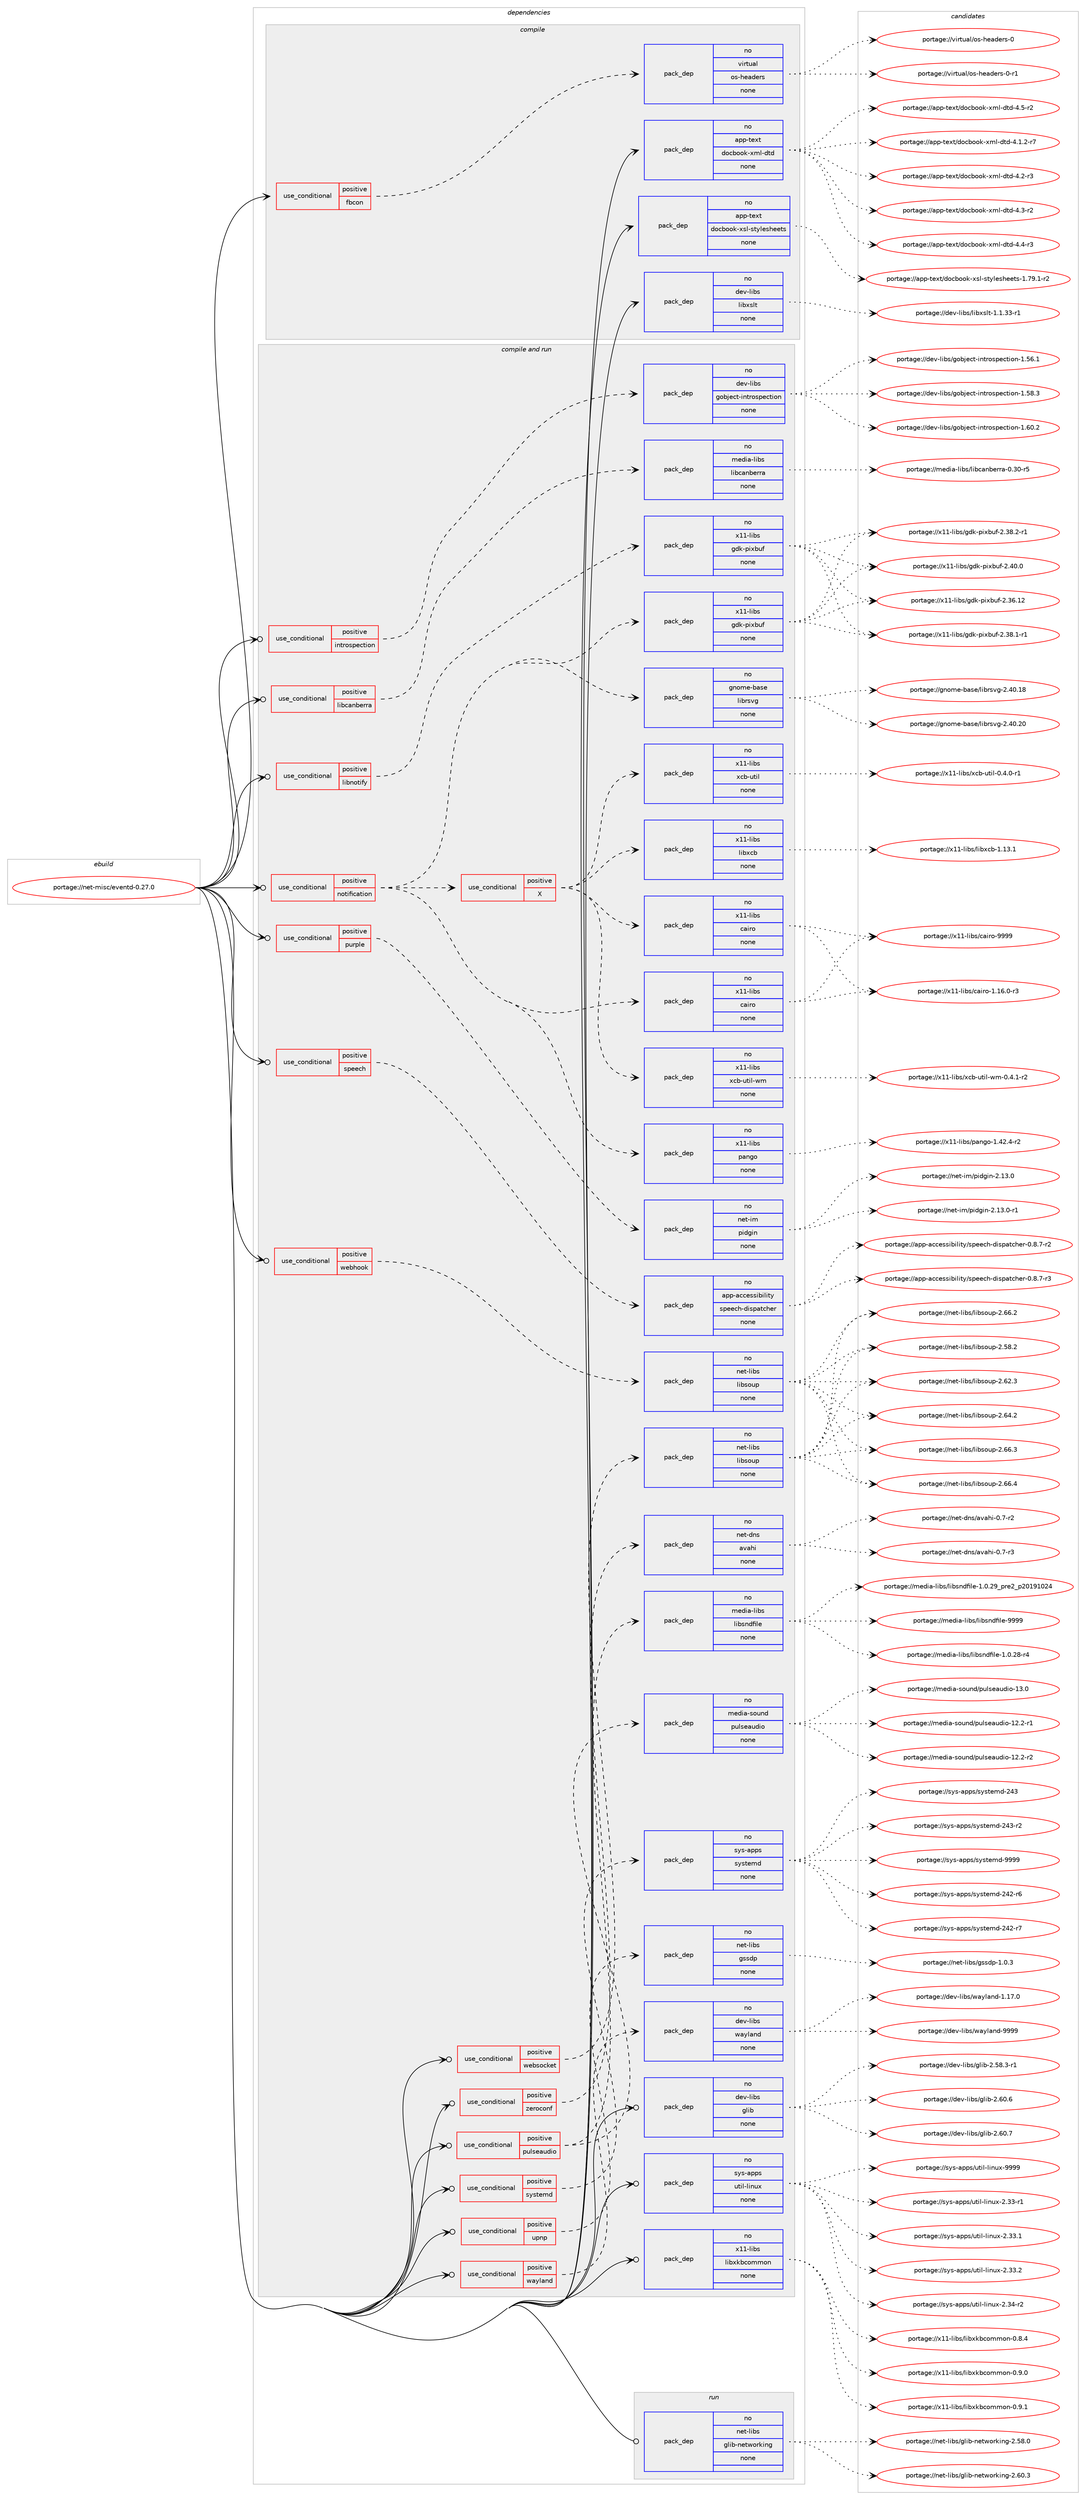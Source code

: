 digraph prolog {

# *************
# Graph options
# *************

newrank=true;
concentrate=true;
compound=true;
graph [rankdir=LR,fontname=Helvetica,fontsize=10,ranksep=1.5];#, ranksep=2.5, nodesep=0.2];
edge  [arrowhead=vee];
node  [fontname=Helvetica,fontsize=10];

# **********
# The ebuild
# **********

subgraph cluster_leftcol {
color=gray;
rank=same;
label=<<i>ebuild</i>>;
id [label="portage://net-misc/eventd-0.27.0", color=red, width=4, href="../net-misc/eventd-0.27.0.svg"];
}

# ****************
# The dependencies
# ****************

subgraph cluster_midcol {
color=gray;
label=<<i>dependencies</i>>;
subgraph cluster_compile {
fillcolor="#eeeeee";
style=filled;
label=<<i>compile</i>>;
subgraph cond91547 {
dependency365786 [label=<<TABLE BORDER="0" CELLBORDER="1" CELLSPACING="0" CELLPADDING="4"><TR><TD ROWSPAN="3" CELLPADDING="10">use_conditional</TD></TR><TR><TD>positive</TD></TR><TR><TD>fbcon</TD></TR></TABLE>>, shape=none, color=red];
subgraph pack268148 {
dependency365787 [label=<<TABLE BORDER="0" CELLBORDER="1" CELLSPACING="0" CELLPADDING="4" WIDTH="220"><TR><TD ROWSPAN="6" CELLPADDING="30">pack_dep</TD></TR><TR><TD WIDTH="110">no</TD></TR><TR><TD>virtual</TD></TR><TR><TD>os-headers</TD></TR><TR><TD>none</TD></TR><TR><TD></TD></TR></TABLE>>, shape=none, color=blue];
}
dependency365786:e -> dependency365787:w [weight=20,style="dashed",arrowhead="vee"];
}
id:e -> dependency365786:w [weight=20,style="solid",arrowhead="vee"];
subgraph pack268149 {
dependency365788 [label=<<TABLE BORDER="0" CELLBORDER="1" CELLSPACING="0" CELLPADDING="4" WIDTH="220"><TR><TD ROWSPAN="6" CELLPADDING="30">pack_dep</TD></TR><TR><TD WIDTH="110">no</TD></TR><TR><TD>app-text</TD></TR><TR><TD>docbook-xml-dtd</TD></TR><TR><TD>none</TD></TR><TR><TD></TD></TR></TABLE>>, shape=none, color=blue];
}
id:e -> dependency365788:w [weight=20,style="solid",arrowhead="vee"];
subgraph pack268150 {
dependency365789 [label=<<TABLE BORDER="0" CELLBORDER="1" CELLSPACING="0" CELLPADDING="4" WIDTH="220"><TR><TD ROWSPAN="6" CELLPADDING="30">pack_dep</TD></TR><TR><TD WIDTH="110">no</TD></TR><TR><TD>app-text</TD></TR><TR><TD>docbook-xsl-stylesheets</TD></TR><TR><TD>none</TD></TR><TR><TD></TD></TR></TABLE>>, shape=none, color=blue];
}
id:e -> dependency365789:w [weight=20,style="solid",arrowhead="vee"];
subgraph pack268151 {
dependency365790 [label=<<TABLE BORDER="0" CELLBORDER="1" CELLSPACING="0" CELLPADDING="4" WIDTH="220"><TR><TD ROWSPAN="6" CELLPADDING="30">pack_dep</TD></TR><TR><TD WIDTH="110">no</TD></TR><TR><TD>dev-libs</TD></TR><TR><TD>libxslt</TD></TR><TR><TD>none</TD></TR><TR><TD></TD></TR></TABLE>>, shape=none, color=blue];
}
id:e -> dependency365790:w [weight=20,style="solid",arrowhead="vee"];
}
subgraph cluster_compileandrun {
fillcolor="#eeeeee";
style=filled;
label=<<i>compile and run</i>>;
subgraph cond91548 {
dependency365791 [label=<<TABLE BORDER="0" CELLBORDER="1" CELLSPACING="0" CELLPADDING="4"><TR><TD ROWSPAN="3" CELLPADDING="10">use_conditional</TD></TR><TR><TD>positive</TD></TR><TR><TD>introspection</TD></TR></TABLE>>, shape=none, color=red];
subgraph pack268152 {
dependency365792 [label=<<TABLE BORDER="0" CELLBORDER="1" CELLSPACING="0" CELLPADDING="4" WIDTH="220"><TR><TD ROWSPAN="6" CELLPADDING="30">pack_dep</TD></TR><TR><TD WIDTH="110">no</TD></TR><TR><TD>dev-libs</TD></TR><TR><TD>gobject-introspection</TD></TR><TR><TD>none</TD></TR><TR><TD></TD></TR></TABLE>>, shape=none, color=blue];
}
dependency365791:e -> dependency365792:w [weight=20,style="dashed",arrowhead="vee"];
}
id:e -> dependency365791:w [weight=20,style="solid",arrowhead="odotvee"];
subgraph cond91549 {
dependency365793 [label=<<TABLE BORDER="0" CELLBORDER="1" CELLSPACING="0" CELLPADDING="4"><TR><TD ROWSPAN="3" CELLPADDING="10">use_conditional</TD></TR><TR><TD>positive</TD></TR><TR><TD>libcanberra</TD></TR></TABLE>>, shape=none, color=red];
subgraph pack268153 {
dependency365794 [label=<<TABLE BORDER="0" CELLBORDER="1" CELLSPACING="0" CELLPADDING="4" WIDTH="220"><TR><TD ROWSPAN="6" CELLPADDING="30">pack_dep</TD></TR><TR><TD WIDTH="110">no</TD></TR><TR><TD>media-libs</TD></TR><TR><TD>libcanberra</TD></TR><TR><TD>none</TD></TR><TR><TD></TD></TR></TABLE>>, shape=none, color=blue];
}
dependency365793:e -> dependency365794:w [weight=20,style="dashed",arrowhead="vee"];
}
id:e -> dependency365793:w [weight=20,style="solid",arrowhead="odotvee"];
subgraph cond91550 {
dependency365795 [label=<<TABLE BORDER="0" CELLBORDER="1" CELLSPACING="0" CELLPADDING="4"><TR><TD ROWSPAN="3" CELLPADDING="10">use_conditional</TD></TR><TR><TD>positive</TD></TR><TR><TD>libnotify</TD></TR></TABLE>>, shape=none, color=red];
subgraph pack268154 {
dependency365796 [label=<<TABLE BORDER="0" CELLBORDER="1" CELLSPACING="0" CELLPADDING="4" WIDTH="220"><TR><TD ROWSPAN="6" CELLPADDING="30">pack_dep</TD></TR><TR><TD WIDTH="110">no</TD></TR><TR><TD>x11-libs</TD></TR><TR><TD>gdk-pixbuf</TD></TR><TR><TD>none</TD></TR><TR><TD></TD></TR></TABLE>>, shape=none, color=blue];
}
dependency365795:e -> dependency365796:w [weight=20,style="dashed",arrowhead="vee"];
}
id:e -> dependency365795:w [weight=20,style="solid",arrowhead="odotvee"];
subgraph cond91551 {
dependency365797 [label=<<TABLE BORDER="0" CELLBORDER="1" CELLSPACING="0" CELLPADDING="4"><TR><TD ROWSPAN="3" CELLPADDING="10">use_conditional</TD></TR><TR><TD>positive</TD></TR><TR><TD>notification</TD></TR></TABLE>>, shape=none, color=red];
subgraph pack268155 {
dependency365798 [label=<<TABLE BORDER="0" CELLBORDER="1" CELLSPACING="0" CELLPADDING="4" WIDTH="220"><TR><TD ROWSPAN="6" CELLPADDING="30">pack_dep</TD></TR><TR><TD WIDTH="110">no</TD></TR><TR><TD>gnome-base</TD></TR><TR><TD>librsvg</TD></TR><TR><TD>none</TD></TR><TR><TD></TD></TR></TABLE>>, shape=none, color=blue];
}
dependency365797:e -> dependency365798:w [weight=20,style="dashed",arrowhead="vee"];
subgraph pack268156 {
dependency365799 [label=<<TABLE BORDER="0" CELLBORDER="1" CELLSPACING="0" CELLPADDING="4" WIDTH="220"><TR><TD ROWSPAN="6" CELLPADDING="30">pack_dep</TD></TR><TR><TD WIDTH="110">no</TD></TR><TR><TD>x11-libs</TD></TR><TR><TD>cairo</TD></TR><TR><TD>none</TD></TR><TR><TD></TD></TR></TABLE>>, shape=none, color=blue];
}
dependency365797:e -> dependency365799:w [weight=20,style="dashed",arrowhead="vee"];
subgraph pack268157 {
dependency365800 [label=<<TABLE BORDER="0" CELLBORDER="1" CELLSPACING="0" CELLPADDING="4" WIDTH="220"><TR><TD ROWSPAN="6" CELLPADDING="30">pack_dep</TD></TR><TR><TD WIDTH="110">no</TD></TR><TR><TD>x11-libs</TD></TR><TR><TD>pango</TD></TR><TR><TD>none</TD></TR><TR><TD></TD></TR></TABLE>>, shape=none, color=blue];
}
dependency365797:e -> dependency365800:w [weight=20,style="dashed",arrowhead="vee"];
subgraph pack268158 {
dependency365801 [label=<<TABLE BORDER="0" CELLBORDER="1" CELLSPACING="0" CELLPADDING="4" WIDTH="220"><TR><TD ROWSPAN="6" CELLPADDING="30">pack_dep</TD></TR><TR><TD WIDTH="110">no</TD></TR><TR><TD>x11-libs</TD></TR><TR><TD>gdk-pixbuf</TD></TR><TR><TD>none</TD></TR><TR><TD></TD></TR></TABLE>>, shape=none, color=blue];
}
dependency365797:e -> dependency365801:w [weight=20,style="dashed",arrowhead="vee"];
subgraph cond91552 {
dependency365802 [label=<<TABLE BORDER="0" CELLBORDER="1" CELLSPACING="0" CELLPADDING="4"><TR><TD ROWSPAN="3" CELLPADDING="10">use_conditional</TD></TR><TR><TD>positive</TD></TR><TR><TD>X</TD></TR></TABLE>>, shape=none, color=red];
subgraph pack268159 {
dependency365803 [label=<<TABLE BORDER="0" CELLBORDER="1" CELLSPACING="0" CELLPADDING="4" WIDTH="220"><TR><TD ROWSPAN="6" CELLPADDING="30">pack_dep</TD></TR><TR><TD WIDTH="110">no</TD></TR><TR><TD>x11-libs</TD></TR><TR><TD>cairo</TD></TR><TR><TD>none</TD></TR><TR><TD></TD></TR></TABLE>>, shape=none, color=blue];
}
dependency365802:e -> dependency365803:w [weight=20,style="dashed",arrowhead="vee"];
subgraph pack268160 {
dependency365804 [label=<<TABLE BORDER="0" CELLBORDER="1" CELLSPACING="0" CELLPADDING="4" WIDTH="220"><TR><TD ROWSPAN="6" CELLPADDING="30">pack_dep</TD></TR><TR><TD WIDTH="110">no</TD></TR><TR><TD>x11-libs</TD></TR><TR><TD>libxcb</TD></TR><TR><TD>none</TD></TR><TR><TD></TD></TR></TABLE>>, shape=none, color=blue];
}
dependency365802:e -> dependency365804:w [weight=20,style="dashed",arrowhead="vee"];
subgraph pack268161 {
dependency365805 [label=<<TABLE BORDER="0" CELLBORDER="1" CELLSPACING="0" CELLPADDING="4" WIDTH="220"><TR><TD ROWSPAN="6" CELLPADDING="30">pack_dep</TD></TR><TR><TD WIDTH="110">no</TD></TR><TR><TD>x11-libs</TD></TR><TR><TD>xcb-util</TD></TR><TR><TD>none</TD></TR><TR><TD></TD></TR></TABLE>>, shape=none, color=blue];
}
dependency365802:e -> dependency365805:w [weight=20,style="dashed",arrowhead="vee"];
subgraph pack268162 {
dependency365806 [label=<<TABLE BORDER="0" CELLBORDER="1" CELLSPACING="0" CELLPADDING="4" WIDTH="220"><TR><TD ROWSPAN="6" CELLPADDING="30">pack_dep</TD></TR><TR><TD WIDTH="110">no</TD></TR><TR><TD>x11-libs</TD></TR><TR><TD>xcb-util-wm</TD></TR><TR><TD>none</TD></TR><TR><TD></TD></TR></TABLE>>, shape=none, color=blue];
}
dependency365802:e -> dependency365806:w [weight=20,style="dashed",arrowhead="vee"];
}
dependency365797:e -> dependency365802:w [weight=20,style="dashed",arrowhead="vee"];
}
id:e -> dependency365797:w [weight=20,style="solid",arrowhead="odotvee"];
subgraph cond91553 {
dependency365807 [label=<<TABLE BORDER="0" CELLBORDER="1" CELLSPACING="0" CELLPADDING="4"><TR><TD ROWSPAN="3" CELLPADDING="10">use_conditional</TD></TR><TR><TD>positive</TD></TR><TR><TD>pulseaudio</TD></TR></TABLE>>, shape=none, color=red];
subgraph pack268163 {
dependency365808 [label=<<TABLE BORDER="0" CELLBORDER="1" CELLSPACING="0" CELLPADDING="4" WIDTH="220"><TR><TD ROWSPAN="6" CELLPADDING="30">pack_dep</TD></TR><TR><TD WIDTH="110">no</TD></TR><TR><TD>media-libs</TD></TR><TR><TD>libsndfile</TD></TR><TR><TD>none</TD></TR><TR><TD></TD></TR></TABLE>>, shape=none, color=blue];
}
dependency365807:e -> dependency365808:w [weight=20,style="dashed",arrowhead="vee"];
subgraph pack268164 {
dependency365809 [label=<<TABLE BORDER="0" CELLBORDER="1" CELLSPACING="0" CELLPADDING="4" WIDTH="220"><TR><TD ROWSPAN="6" CELLPADDING="30">pack_dep</TD></TR><TR><TD WIDTH="110">no</TD></TR><TR><TD>media-sound</TD></TR><TR><TD>pulseaudio</TD></TR><TR><TD>none</TD></TR><TR><TD></TD></TR></TABLE>>, shape=none, color=blue];
}
dependency365807:e -> dependency365809:w [weight=20,style="dashed",arrowhead="vee"];
}
id:e -> dependency365807:w [weight=20,style="solid",arrowhead="odotvee"];
subgraph cond91554 {
dependency365810 [label=<<TABLE BORDER="0" CELLBORDER="1" CELLSPACING="0" CELLPADDING="4"><TR><TD ROWSPAN="3" CELLPADDING="10">use_conditional</TD></TR><TR><TD>positive</TD></TR><TR><TD>purple</TD></TR></TABLE>>, shape=none, color=red];
subgraph pack268165 {
dependency365811 [label=<<TABLE BORDER="0" CELLBORDER="1" CELLSPACING="0" CELLPADDING="4" WIDTH="220"><TR><TD ROWSPAN="6" CELLPADDING="30">pack_dep</TD></TR><TR><TD WIDTH="110">no</TD></TR><TR><TD>net-im</TD></TR><TR><TD>pidgin</TD></TR><TR><TD>none</TD></TR><TR><TD></TD></TR></TABLE>>, shape=none, color=blue];
}
dependency365810:e -> dependency365811:w [weight=20,style="dashed",arrowhead="vee"];
}
id:e -> dependency365810:w [weight=20,style="solid",arrowhead="odotvee"];
subgraph cond91555 {
dependency365812 [label=<<TABLE BORDER="0" CELLBORDER="1" CELLSPACING="0" CELLPADDING="4"><TR><TD ROWSPAN="3" CELLPADDING="10">use_conditional</TD></TR><TR><TD>positive</TD></TR><TR><TD>speech</TD></TR></TABLE>>, shape=none, color=red];
subgraph pack268166 {
dependency365813 [label=<<TABLE BORDER="0" CELLBORDER="1" CELLSPACING="0" CELLPADDING="4" WIDTH="220"><TR><TD ROWSPAN="6" CELLPADDING="30">pack_dep</TD></TR><TR><TD WIDTH="110">no</TD></TR><TR><TD>app-accessibility</TD></TR><TR><TD>speech-dispatcher</TD></TR><TR><TD>none</TD></TR><TR><TD></TD></TR></TABLE>>, shape=none, color=blue];
}
dependency365812:e -> dependency365813:w [weight=20,style="dashed",arrowhead="vee"];
}
id:e -> dependency365812:w [weight=20,style="solid",arrowhead="odotvee"];
subgraph cond91556 {
dependency365814 [label=<<TABLE BORDER="0" CELLBORDER="1" CELLSPACING="0" CELLPADDING="4"><TR><TD ROWSPAN="3" CELLPADDING="10">use_conditional</TD></TR><TR><TD>positive</TD></TR><TR><TD>systemd</TD></TR></TABLE>>, shape=none, color=red];
subgraph pack268167 {
dependency365815 [label=<<TABLE BORDER="0" CELLBORDER="1" CELLSPACING="0" CELLPADDING="4" WIDTH="220"><TR><TD ROWSPAN="6" CELLPADDING="30">pack_dep</TD></TR><TR><TD WIDTH="110">no</TD></TR><TR><TD>sys-apps</TD></TR><TR><TD>systemd</TD></TR><TR><TD>none</TD></TR><TR><TD></TD></TR></TABLE>>, shape=none, color=blue];
}
dependency365814:e -> dependency365815:w [weight=20,style="dashed",arrowhead="vee"];
}
id:e -> dependency365814:w [weight=20,style="solid",arrowhead="odotvee"];
subgraph cond91557 {
dependency365816 [label=<<TABLE BORDER="0" CELLBORDER="1" CELLSPACING="0" CELLPADDING="4"><TR><TD ROWSPAN="3" CELLPADDING="10">use_conditional</TD></TR><TR><TD>positive</TD></TR><TR><TD>upnp</TD></TR></TABLE>>, shape=none, color=red];
subgraph pack268168 {
dependency365817 [label=<<TABLE BORDER="0" CELLBORDER="1" CELLSPACING="0" CELLPADDING="4" WIDTH="220"><TR><TD ROWSPAN="6" CELLPADDING="30">pack_dep</TD></TR><TR><TD WIDTH="110">no</TD></TR><TR><TD>net-libs</TD></TR><TR><TD>gssdp</TD></TR><TR><TD>none</TD></TR><TR><TD></TD></TR></TABLE>>, shape=none, color=blue];
}
dependency365816:e -> dependency365817:w [weight=20,style="dashed",arrowhead="vee"];
}
id:e -> dependency365816:w [weight=20,style="solid",arrowhead="odotvee"];
subgraph cond91558 {
dependency365818 [label=<<TABLE BORDER="0" CELLBORDER="1" CELLSPACING="0" CELLPADDING="4"><TR><TD ROWSPAN="3" CELLPADDING="10">use_conditional</TD></TR><TR><TD>positive</TD></TR><TR><TD>wayland</TD></TR></TABLE>>, shape=none, color=red];
subgraph pack268169 {
dependency365819 [label=<<TABLE BORDER="0" CELLBORDER="1" CELLSPACING="0" CELLPADDING="4" WIDTH="220"><TR><TD ROWSPAN="6" CELLPADDING="30">pack_dep</TD></TR><TR><TD WIDTH="110">no</TD></TR><TR><TD>dev-libs</TD></TR><TR><TD>wayland</TD></TR><TR><TD>none</TD></TR><TR><TD></TD></TR></TABLE>>, shape=none, color=blue];
}
dependency365818:e -> dependency365819:w [weight=20,style="dashed",arrowhead="vee"];
}
id:e -> dependency365818:w [weight=20,style="solid",arrowhead="odotvee"];
subgraph cond91559 {
dependency365820 [label=<<TABLE BORDER="0" CELLBORDER="1" CELLSPACING="0" CELLPADDING="4"><TR><TD ROWSPAN="3" CELLPADDING="10">use_conditional</TD></TR><TR><TD>positive</TD></TR><TR><TD>webhook</TD></TR></TABLE>>, shape=none, color=red];
subgraph pack268170 {
dependency365821 [label=<<TABLE BORDER="0" CELLBORDER="1" CELLSPACING="0" CELLPADDING="4" WIDTH="220"><TR><TD ROWSPAN="6" CELLPADDING="30">pack_dep</TD></TR><TR><TD WIDTH="110">no</TD></TR><TR><TD>net-libs</TD></TR><TR><TD>libsoup</TD></TR><TR><TD>none</TD></TR><TR><TD></TD></TR></TABLE>>, shape=none, color=blue];
}
dependency365820:e -> dependency365821:w [weight=20,style="dashed",arrowhead="vee"];
}
id:e -> dependency365820:w [weight=20,style="solid",arrowhead="odotvee"];
subgraph cond91560 {
dependency365822 [label=<<TABLE BORDER="0" CELLBORDER="1" CELLSPACING="0" CELLPADDING="4"><TR><TD ROWSPAN="3" CELLPADDING="10">use_conditional</TD></TR><TR><TD>positive</TD></TR><TR><TD>websocket</TD></TR></TABLE>>, shape=none, color=red];
subgraph pack268171 {
dependency365823 [label=<<TABLE BORDER="0" CELLBORDER="1" CELLSPACING="0" CELLPADDING="4" WIDTH="220"><TR><TD ROWSPAN="6" CELLPADDING="30">pack_dep</TD></TR><TR><TD WIDTH="110">no</TD></TR><TR><TD>net-libs</TD></TR><TR><TD>libsoup</TD></TR><TR><TD>none</TD></TR><TR><TD></TD></TR></TABLE>>, shape=none, color=blue];
}
dependency365822:e -> dependency365823:w [weight=20,style="dashed",arrowhead="vee"];
}
id:e -> dependency365822:w [weight=20,style="solid",arrowhead="odotvee"];
subgraph cond91561 {
dependency365824 [label=<<TABLE BORDER="0" CELLBORDER="1" CELLSPACING="0" CELLPADDING="4"><TR><TD ROWSPAN="3" CELLPADDING="10">use_conditional</TD></TR><TR><TD>positive</TD></TR><TR><TD>zeroconf</TD></TR></TABLE>>, shape=none, color=red];
subgraph pack268172 {
dependency365825 [label=<<TABLE BORDER="0" CELLBORDER="1" CELLSPACING="0" CELLPADDING="4" WIDTH="220"><TR><TD ROWSPAN="6" CELLPADDING="30">pack_dep</TD></TR><TR><TD WIDTH="110">no</TD></TR><TR><TD>net-dns</TD></TR><TR><TD>avahi</TD></TR><TR><TD>none</TD></TR><TR><TD></TD></TR></TABLE>>, shape=none, color=blue];
}
dependency365824:e -> dependency365825:w [weight=20,style="dashed",arrowhead="vee"];
}
id:e -> dependency365824:w [weight=20,style="solid",arrowhead="odotvee"];
subgraph pack268173 {
dependency365826 [label=<<TABLE BORDER="0" CELLBORDER="1" CELLSPACING="0" CELLPADDING="4" WIDTH="220"><TR><TD ROWSPAN="6" CELLPADDING="30">pack_dep</TD></TR><TR><TD WIDTH="110">no</TD></TR><TR><TD>dev-libs</TD></TR><TR><TD>glib</TD></TR><TR><TD>none</TD></TR><TR><TD></TD></TR></TABLE>>, shape=none, color=blue];
}
id:e -> dependency365826:w [weight=20,style="solid",arrowhead="odotvee"];
subgraph pack268174 {
dependency365827 [label=<<TABLE BORDER="0" CELLBORDER="1" CELLSPACING="0" CELLPADDING="4" WIDTH="220"><TR><TD ROWSPAN="6" CELLPADDING="30">pack_dep</TD></TR><TR><TD WIDTH="110">no</TD></TR><TR><TD>sys-apps</TD></TR><TR><TD>util-linux</TD></TR><TR><TD>none</TD></TR><TR><TD></TD></TR></TABLE>>, shape=none, color=blue];
}
id:e -> dependency365827:w [weight=20,style="solid",arrowhead="odotvee"];
subgraph pack268175 {
dependency365828 [label=<<TABLE BORDER="0" CELLBORDER="1" CELLSPACING="0" CELLPADDING="4" WIDTH="220"><TR><TD ROWSPAN="6" CELLPADDING="30">pack_dep</TD></TR><TR><TD WIDTH="110">no</TD></TR><TR><TD>x11-libs</TD></TR><TR><TD>libxkbcommon</TD></TR><TR><TD>none</TD></TR><TR><TD></TD></TR></TABLE>>, shape=none, color=blue];
}
id:e -> dependency365828:w [weight=20,style="solid",arrowhead="odotvee"];
}
subgraph cluster_run {
fillcolor="#eeeeee";
style=filled;
label=<<i>run</i>>;
subgraph pack268176 {
dependency365829 [label=<<TABLE BORDER="0" CELLBORDER="1" CELLSPACING="0" CELLPADDING="4" WIDTH="220"><TR><TD ROWSPAN="6" CELLPADDING="30">pack_dep</TD></TR><TR><TD WIDTH="110">no</TD></TR><TR><TD>net-libs</TD></TR><TR><TD>glib-networking</TD></TR><TR><TD>none</TD></TR><TR><TD></TD></TR></TABLE>>, shape=none, color=blue];
}
id:e -> dependency365829:w [weight=20,style="solid",arrowhead="odot"];
}
}

# **************
# The candidates
# **************

subgraph cluster_choices {
rank=same;
color=gray;
label=<<i>candidates</i>>;

subgraph choice268148 {
color=black;
nodesep=1;
choiceportage118105114116117971084711111545104101971001011141154548 [label="portage://virtual/os-headers-0", color=red, width=4,href="../virtual/os-headers-0.svg"];
choiceportage1181051141161179710847111115451041019710010111411545484511449 [label="portage://virtual/os-headers-0-r1", color=red, width=4,href="../virtual/os-headers-0-r1.svg"];
dependency365787:e -> choiceportage118105114116117971084711111545104101971001011141154548:w [style=dotted,weight="100"];
dependency365787:e -> choiceportage1181051141161179710847111115451041019710010111411545484511449:w [style=dotted,weight="100"];
}
subgraph choice268149 {
color=black;
nodesep=1;
choiceportage971121124511610112011647100111999811111110745120109108451001161004552464946504511455 [label="portage://app-text/docbook-xml-dtd-4.1.2-r7", color=red, width=4,href="../app-text/docbook-xml-dtd-4.1.2-r7.svg"];
choiceportage97112112451161011201164710011199981111111074512010910845100116100455246504511451 [label="portage://app-text/docbook-xml-dtd-4.2-r3", color=red, width=4,href="../app-text/docbook-xml-dtd-4.2-r3.svg"];
choiceportage97112112451161011201164710011199981111111074512010910845100116100455246514511450 [label="portage://app-text/docbook-xml-dtd-4.3-r2", color=red, width=4,href="../app-text/docbook-xml-dtd-4.3-r2.svg"];
choiceportage97112112451161011201164710011199981111111074512010910845100116100455246524511451 [label="portage://app-text/docbook-xml-dtd-4.4-r3", color=red, width=4,href="../app-text/docbook-xml-dtd-4.4-r3.svg"];
choiceportage97112112451161011201164710011199981111111074512010910845100116100455246534511450 [label="portage://app-text/docbook-xml-dtd-4.5-r2", color=red, width=4,href="../app-text/docbook-xml-dtd-4.5-r2.svg"];
dependency365788:e -> choiceportage971121124511610112011647100111999811111110745120109108451001161004552464946504511455:w [style=dotted,weight="100"];
dependency365788:e -> choiceportage97112112451161011201164710011199981111111074512010910845100116100455246504511451:w [style=dotted,weight="100"];
dependency365788:e -> choiceportage97112112451161011201164710011199981111111074512010910845100116100455246514511450:w [style=dotted,weight="100"];
dependency365788:e -> choiceportage97112112451161011201164710011199981111111074512010910845100116100455246524511451:w [style=dotted,weight="100"];
dependency365788:e -> choiceportage97112112451161011201164710011199981111111074512010910845100116100455246534511450:w [style=dotted,weight="100"];
}
subgraph choice268150 {
color=black;
nodesep=1;
choiceportage97112112451161011201164710011199981111111074512011510845115116121108101115104101101116115454946555746494511450 [label="portage://app-text/docbook-xsl-stylesheets-1.79.1-r2", color=red, width=4,href="../app-text/docbook-xsl-stylesheets-1.79.1-r2.svg"];
dependency365789:e -> choiceportage97112112451161011201164710011199981111111074512011510845115116121108101115104101101116115454946555746494511450:w [style=dotted,weight="100"];
}
subgraph choice268151 {
color=black;
nodesep=1;
choiceportage10010111845108105981154710810598120115108116454946494651514511449 [label="portage://dev-libs/libxslt-1.1.33-r1", color=red, width=4,href="../dev-libs/libxslt-1.1.33-r1.svg"];
dependency365790:e -> choiceportage10010111845108105981154710810598120115108116454946494651514511449:w [style=dotted,weight="100"];
}
subgraph choice268152 {
color=black;
nodesep=1;
choiceportage1001011184510810598115471031119810610199116451051101161141111151121019911610511111045494653544649 [label="portage://dev-libs/gobject-introspection-1.56.1", color=red, width=4,href="../dev-libs/gobject-introspection-1.56.1.svg"];
choiceportage1001011184510810598115471031119810610199116451051101161141111151121019911610511111045494653564651 [label="portage://dev-libs/gobject-introspection-1.58.3", color=red, width=4,href="../dev-libs/gobject-introspection-1.58.3.svg"];
choiceportage1001011184510810598115471031119810610199116451051101161141111151121019911610511111045494654484650 [label="portage://dev-libs/gobject-introspection-1.60.2", color=red, width=4,href="../dev-libs/gobject-introspection-1.60.2.svg"];
dependency365792:e -> choiceportage1001011184510810598115471031119810610199116451051101161141111151121019911610511111045494653544649:w [style=dotted,weight="100"];
dependency365792:e -> choiceportage1001011184510810598115471031119810610199116451051101161141111151121019911610511111045494653564651:w [style=dotted,weight="100"];
dependency365792:e -> choiceportage1001011184510810598115471031119810610199116451051101161141111151121019911610511111045494654484650:w [style=dotted,weight="100"];
}
subgraph choice268153 {
color=black;
nodesep=1;
choiceportage10910110010597451081059811547108105989997110981011141149745484651484511453 [label="portage://media-libs/libcanberra-0.30-r5", color=red, width=4,href="../media-libs/libcanberra-0.30-r5.svg"];
dependency365794:e -> choiceportage10910110010597451081059811547108105989997110981011141149745484651484511453:w [style=dotted,weight="100"];
}
subgraph choice268154 {
color=black;
nodesep=1;
choiceportage120494945108105981154710310010745112105120981171024550465154464950 [label="portage://x11-libs/gdk-pixbuf-2.36.12", color=red, width=4,href="../x11-libs/gdk-pixbuf-2.36.12.svg"];
choiceportage12049494510810598115471031001074511210512098117102455046515646494511449 [label="portage://x11-libs/gdk-pixbuf-2.38.1-r1", color=red, width=4,href="../x11-libs/gdk-pixbuf-2.38.1-r1.svg"];
choiceportage12049494510810598115471031001074511210512098117102455046515646504511449 [label="portage://x11-libs/gdk-pixbuf-2.38.2-r1", color=red, width=4,href="../x11-libs/gdk-pixbuf-2.38.2-r1.svg"];
choiceportage1204949451081059811547103100107451121051209811710245504652484648 [label="portage://x11-libs/gdk-pixbuf-2.40.0", color=red, width=4,href="../x11-libs/gdk-pixbuf-2.40.0.svg"];
dependency365796:e -> choiceportage120494945108105981154710310010745112105120981171024550465154464950:w [style=dotted,weight="100"];
dependency365796:e -> choiceportage12049494510810598115471031001074511210512098117102455046515646494511449:w [style=dotted,weight="100"];
dependency365796:e -> choiceportage12049494510810598115471031001074511210512098117102455046515646504511449:w [style=dotted,weight="100"];
dependency365796:e -> choiceportage1204949451081059811547103100107451121051209811710245504652484648:w [style=dotted,weight="100"];
}
subgraph choice268155 {
color=black;
nodesep=1;
choiceportage10311011110910145989711510147108105981141151181034550465248464956 [label="portage://gnome-base/librsvg-2.40.18", color=red, width=4,href="../gnome-base/librsvg-2.40.18.svg"];
choiceportage10311011110910145989711510147108105981141151181034550465248465048 [label="portage://gnome-base/librsvg-2.40.20", color=red, width=4,href="../gnome-base/librsvg-2.40.20.svg"];
dependency365798:e -> choiceportage10311011110910145989711510147108105981141151181034550465248464956:w [style=dotted,weight="100"];
dependency365798:e -> choiceportage10311011110910145989711510147108105981141151181034550465248465048:w [style=dotted,weight="100"];
}
subgraph choice268156 {
color=black;
nodesep=1;
choiceportage12049494510810598115479997105114111454946495446484511451 [label="portage://x11-libs/cairo-1.16.0-r3", color=red, width=4,href="../x11-libs/cairo-1.16.0-r3.svg"];
choiceportage120494945108105981154799971051141114557575757 [label="portage://x11-libs/cairo-9999", color=red, width=4,href="../x11-libs/cairo-9999.svg"];
dependency365799:e -> choiceportage12049494510810598115479997105114111454946495446484511451:w [style=dotted,weight="100"];
dependency365799:e -> choiceportage120494945108105981154799971051141114557575757:w [style=dotted,weight="100"];
}
subgraph choice268157 {
color=black;
nodesep=1;
choiceportage120494945108105981154711297110103111454946525046524511450 [label="portage://x11-libs/pango-1.42.4-r2", color=red, width=4,href="../x11-libs/pango-1.42.4-r2.svg"];
dependency365800:e -> choiceportage120494945108105981154711297110103111454946525046524511450:w [style=dotted,weight="100"];
}
subgraph choice268158 {
color=black;
nodesep=1;
choiceportage120494945108105981154710310010745112105120981171024550465154464950 [label="portage://x11-libs/gdk-pixbuf-2.36.12", color=red, width=4,href="../x11-libs/gdk-pixbuf-2.36.12.svg"];
choiceportage12049494510810598115471031001074511210512098117102455046515646494511449 [label="portage://x11-libs/gdk-pixbuf-2.38.1-r1", color=red, width=4,href="../x11-libs/gdk-pixbuf-2.38.1-r1.svg"];
choiceportage12049494510810598115471031001074511210512098117102455046515646504511449 [label="portage://x11-libs/gdk-pixbuf-2.38.2-r1", color=red, width=4,href="../x11-libs/gdk-pixbuf-2.38.2-r1.svg"];
choiceportage1204949451081059811547103100107451121051209811710245504652484648 [label="portage://x11-libs/gdk-pixbuf-2.40.0", color=red, width=4,href="../x11-libs/gdk-pixbuf-2.40.0.svg"];
dependency365801:e -> choiceportage120494945108105981154710310010745112105120981171024550465154464950:w [style=dotted,weight="100"];
dependency365801:e -> choiceportage12049494510810598115471031001074511210512098117102455046515646494511449:w [style=dotted,weight="100"];
dependency365801:e -> choiceportage12049494510810598115471031001074511210512098117102455046515646504511449:w [style=dotted,weight="100"];
dependency365801:e -> choiceportage1204949451081059811547103100107451121051209811710245504652484648:w [style=dotted,weight="100"];
}
subgraph choice268159 {
color=black;
nodesep=1;
choiceportage12049494510810598115479997105114111454946495446484511451 [label="portage://x11-libs/cairo-1.16.0-r3", color=red, width=4,href="../x11-libs/cairo-1.16.0-r3.svg"];
choiceportage120494945108105981154799971051141114557575757 [label="portage://x11-libs/cairo-9999", color=red, width=4,href="../x11-libs/cairo-9999.svg"];
dependency365803:e -> choiceportage12049494510810598115479997105114111454946495446484511451:w [style=dotted,weight="100"];
dependency365803:e -> choiceportage120494945108105981154799971051141114557575757:w [style=dotted,weight="100"];
}
subgraph choice268160 {
color=black;
nodesep=1;
choiceportage120494945108105981154710810598120999845494649514649 [label="portage://x11-libs/libxcb-1.13.1", color=red, width=4,href="../x11-libs/libxcb-1.13.1.svg"];
dependency365804:e -> choiceportage120494945108105981154710810598120999845494649514649:w [style=dotted,weight="100"];
}
subgraph choice268161 {
color=black;
nodesep=1;
choiceportage12049494510810598115471209998451171161051084548465246484511449 [label="portage://x11-libs/xcb-util-0.4.0-r1", color=red, width=4,href="../x11-libs/xcb-util-0.4.0-r1.svg"];
dependency365805:e -> choiceportage12049494510810598115471209998451171161051084548465246484511449:w [style=dotted,weight="100"];
}
subgraph choice268162 {
color=black;
nodesep=1;
choiceportage1204949451081059811547120999845117116105108451191094548465246494511450 [label="portage://x11-libs/xcb-util-wm-0.4.1-r2", color=red, width=4,href="../x11-libs/xcb-util-wm-0.4.1-r2.svg"];
dependency365806:e -> choiceportage1204949451081059811547120999845117116105108451191094548465246494511450:w [style=dotted,weight="100"];
}
subgraph choice268163 {
color=black;
nodesep=1;
choiceportage1091011001059745108105981154710810598115110100102105108101454946484650564511452 [label="portage://media-libs/libsndfile-1.0.28-r4", color=red, width=4,href="../media-libs/libsndfile-1.0.28-r4.svg"];
choiceportage1091011001059745108105981154710810598115110100102105108101454946484650579511211410150951125048495749485052 [label="portage://media-libs/libsndfile-1.0.29_pre2_p20191024", color=red, width=4,href="../media-libs/libsndfile-1.0.29_pre2_p20191024.svg"];
choiceportage10910110010597451081059811547108105981151101001021051081014557575757 [label="portage://media-libs/libsndfile-9999", color=red, width=4,href="../media-libs/libsndfile-9999.svg"];
dependency365808:e -> choiceportage1091011001059745108105981154710810598115110100102105108101454946484650564511452:w [style=dotted,weight="100"];
dependency365808:e -> choiceportage1091011001059745108105981154710810598115110100102105108101454946484650579511211410150951125048495749485052:w [style=dotted,weight="100"];
dependency365808:e -> choiceportage10910110010597451081059811547108105981151101001021051081014557575757:w [style=dotted,weight="100"];
}
subgraph choice268164 {
color=black;
nodesep=1;
choiceportage1091011001059745115111117110100471121171081151019711710010511145495046504511449 [label="portage://media-sound/pulseaudio-12.2-r1", color=red, width=4,href="../media-sound/pulseaudio-12.2-r1.svg"];
choiceportage1091011001059745115111117110100471121171081151019711710010511145495046504511450 [label="portage://media-sound/pulseaudio-12.2-r2", color=red, width=4,href="../media-sound/pulseaudio-12.2-r2.svg"];
choiceportage109101100105974511511111711010047112117108115101971171001051114549514648 [label="portage://media-sound/pulseaudio-13.0", color=red, width=4,href="../media-sound/pulseaudio-13.0.svg"];
dependency365809:e -> choiceportage1091011001059745115111117110100471121171081151019711710010511145495046504511449:w [style=dotted,weight="100"];
dependency365809:e -> choiceportage1091011001059745115111117110100471121171081151019711710010511145495046504511450:w [style=dotted,weight="100"];
dependency365809:e -> choiceportage109101100105974511511111711010047112117108115101971171001051114549514648:w [style=dotted,weight="100"];
}
subgraph choice268165 {
color=black;
nodesep=1;
choiceportage110101116451051094711210510010310511045504649514648 [label="portage://net-im/pidgin-2.13.0", color=red, width=4,href="../net-im/pidgin-2.13.0.svg"];
choiceportage1101011164510510947112105100103105110455046495146484511449 [label="portage://net-im/pidgin-2.13.0-r1", color=red, width=4,href="../net-im/pidgin-2.13.0-r1.svg"];
dependency365811:e -> choiceportage110101116451051094711210510010310511045504649514648:w [style=dotted,weight="100"];
dependency365811:e -> choiceportage1101011164510510947112105100103105110455046495146484511449:w [style=dotted,weight="100"];
}
subgraph choice268166 {
color=black;
nodesep=1;
choiceportage97112112459799991011151151059810510810511612147115112101101991044510010511511297116991041011144548465646554511450 [label="portage://app-accessibility/speech-dispatcher-0.8.7-r2", color=red, width=4,href="../app-accessibility/speech-dispatcher-0.8.7-r2.svg"];
choiceportage97112112459799991011151151059810510810511612147115112101101991044510010511511297116991041011144548465646554511451 [label="portage://app-accessibility/speech-dispatcher-0.8.7-r3", color=red, width=4,href="../app-accessibility/speech-dispatcher-0.8.7-r3.svg"];
dependency365813:e -> choiceportage97112112459799991011151151059810510810511612147115112101101991044510010511511297116991041011144548465646554511450:w [style=dotted,weight="100"];
dependency365813:e -> choiceportage97112112459799991011151151059810510810511612147115112101101991044510010511511297116991041011144548465646554511451:w [style=dotted,weight="100"];
}
subgraph choice268167 {
color=black;
nodesep=1;
choiceportage115121115459711211211547115121115116101109100455052504511454 [label="portage://sys-apps/systemd-242-r6", color=red, width=4,href="../sys-apps/systemd-242-r6.svg"];
choiceportage115121115459711211211547115121115116101109100455052504511455 [label="portage://sys-apps/systemd-242-r7", color=red, width=4,href="../sys-apps/systemd-242-r7.svg"];
choiceportage11512111545971121121154711512111511610110910045505251 [label="portage://sys-apps/systemd-243", color=red, width=4,href="../sys-apps/systemd-243.svg"];
choiceportage115121115459711211211547115121115116101109100455052514511450 [label="portage://sys-apps/systemd-243-r2", color=red, width=4,href="../sys-apps/systemd-243-r2.svg"];
choiceportage1151211154597112112115471151211151161011091004557575757 [label="portage://sys-apps/systemd-9999", color=red, width=4,href="../sys-apps/systemd-9999.svg"];
dependency365815:e -> choiceportage115121115459711211211547115121115116101109100455052504511454:w [style=dotted,weight="100"];
dependency365815:e -> choiceportage115121115459711211211547115121115116101109100455052504511455:w [style=dotted,weight="100"];
dependency365815:e -> choiceportage11512111545971121121154711512111511610110910045505251:w [style=dotted,weight="100"];
dependency365815:e -> choiceportage115121115459711211211547115121115116101109100455052514511450:w [style=dotted,weight="100"];
dependency365815:e -> choiceportage1151211154597112112115471151211151161011091004557575757:w [style=dotted,weight="100"];
}
subgraph choice268168 {
color=black;
nodesep=1;
choiceportage110101116451081059811547103115115100112454946484651 [label="portage://net-libs/gssdp-1.0.3", color=red, width=4,href="../net-libs/gssdp-1.0.3.svg"];
dependency365817:e -> choiceportage110101116451081059811547103115115100112454946484651:w [style=dotted,weight="100"];
}
subgraph choice268169 {
color=black;
nodesep=1;
choiceportage100101118451081059811547119971211089711010045494649554648 [label="portage://dev-libs/wayland-1.17.0", color=red, width=4,href="../dev-libs/wayland-1.17.0.svg"];
choiceportage10010111845108105981154711997121108971101004557575757 [label="portage://dev-libs/wayland-9999", color=red, width=4,href="../dev-libs/wayland-9999.svg"];
dependency365819:e -> choiceportage100101118451081059811547119971211089711010045494649554648:w [style=dotted,weight="100"];
dependency365819:e -> choiceportage10010111845108105981154711997121108971101004557575757:w [style=dotted,weight="100"];
}
subgraph choice268170 {
color=black;
nodesep=1;
choiceportage1101011164510810598115471081059811511111711245504653564650 [label="portage://net-libs/libsoup-2.58.2", color=red, width=4,href="../net-libs/libsoup-2.58.2.svg"];
choiceportage1101011164510810598115471081059811511111711245504654504651 [label="portage://net-libs/libsoup-2.62.3", color=red, width=4,href="../net-libs/libsoup-2.62.3.svg"];
choiceportage1101011164510810598115471081059811511111711245504654524650 [label="portage://net-libs/libsoup-2.64.2", color=red, width=4,href="../net-libs/libsoup-2.64.2.svg"];
choiceportage1101011164510810598115471081059811511111711245504654544650 [label="portage://net-libs/libsoup-2.66.2", color=red, width=4,href="../net-libs/libsoup-2.66.2.svg"];
choiceportage1101011164510810598115471081059811511111711245504654544651 [label="portage://net-libs/libsoup-2.66.3", color=red, width=4,href="../net-libs/libsoup-2.66.3.svg"];
choiceportage1101011164510810598115471081059811511111711245504654544652 [label="portage://net-libs/libsoup-2.66.4", color=red, width=4,href="../net-libs/libsoup-2.66.4.svg"];
dependency365821:e -> choiceportage1101011164510810598115471081059811511111711245504653564650:w [style=dotted,weight="100"];
dependency365821:e -> choiceportage1101011164510810598115471081059811511111711245504654504651:w [style=dotted,weight="100"];
dependency365821:e -> choiceportage1101011164510810598115471081059811511111711245504654524650:w [style=dotted,weight="100"];
dependency365821:e -> choiceportage1101011164510810598115471081059811511111711245504654544650:w [style=dotted,weight="100"];
dependency365821:e -> choiceportage1101011164510810598115471081059811511111711245504654544651:w [style=dotted,weight="100"];
dependency365821:e -> choiceportage1101011164510810598115471081059811511111711245504654544652:w [style=dotted,weight="100"];
}
subgraph choice268171 {
color=black;
nodesep=1;
choiceportage1101011164510810598115471081059811511111711245504653564650 [label="portage://net-libs/libsoup-2.58.2", color=red, width=4,href="../net-libs/libsoup-2.58.2.svg"];
choiceportage1101011164510810598115471081059811511111711245504654504651 [label="portage://net-libs/libsoup-2.62.3", color=red, width=4,href="../net-libs/libsoup-2.62.3.svg"];
choiceportage1101011164510810598115471081059811511111711245504654524650 [label="portage://net-libs/libsoup-2.64.2", color=red, width=4,href="../net-libs/libsoup-2.64.2.svg"];
choiceportage1101011164510810598115471081059811511111711245504654544650 [label="portage://net-libs/libsoup-2.66.2", color=red, width=4,href="../net-libs/libsoup-2.66.2.svg"];
choiceportage1101011164510810598115471081059811511111711245504654544651 [label="portage://net-libs/libsoup-2.66.3", color=red, width=4,href="../net-libs/libsoup-2.66.3.svg"];
choiceportage1101011164510810598115471081059811511111711245504654544652 [label="portage://net-libs/libsoup-2.66.4", color=red, width=4,href="../net-libs/libsoup-2.66.4.svg"];
dependency365823:e -> choiceportage1101011164510810598115471081059811511111711245504653564650:w [style=dotted,weight="100"];
dependency365823:e -> choiceportage1101011164510810598115471081059811511111711245504654504651:w [style=dotted,weight="100"];
dependency365823:e -> choiceportage1101011164510810598115471081059811511111711245504654524650:w [style=dotted,weight="100"];
dependency365823:e -> choiceportage1101011164510810598115471081059811511111711245504654544650:w [style=dotted,weight="100"];
dependency365823:e -> choiceportage1101011164510810598115471081059811511111711245504654544651:w [style=dotted,weight="100"];
dependency365823:e -> choiceportage1101011164510810598115471081059811511111711245504654544652:w [style=dotted,weight="100"];
}
subgraph choice268172 {
color=black;
nodesep=1;
choiceportage11010111645100110115479711897104105454846554511450 [label="portage://net-dns/avahi-0.7-r2", color=red, width=4,href="../net-dns/avahi-0.7-r2.svg"];
choiceportage11010111645100110115479711897104105454846554511451 [label="portage://net-dns/avahi-0.7-r3", color=red, width=4,href="../net-dns/avahi-0.7-r3.svg"];
dependency365825:e -> choiceportage11010111645100110115479711897104105454846554511450:w [style=dotted,weight="100"];
dependency365825:e -> choiceportage11010111645100110115479711897104105454846554511451:w [style=dotted,weight="100"];
}
subgraph choice268173 {
color=black;
nodesep=1;
choiceportage10010111845108105981154710310810598455046535646514511449 [label="portage://dev-libs/glib-2.58.3-r1", color=red, width=4,href="../dev-libs/glib-2.58.3-r1.svg"];
choiceportage1001011184510810598115471031081059845504654484654 [label="portage://dev-libs/glib-2.60.6", color=red, width=4,href="../dev-libs/glib-2.60.6.svg"];
choiceportage1001011184510810598115471031081059845504654484655 [label="portage://dev-libs/glib-2.60.7", color=red, width=4,href="../dev-libs/glib-2.60.7.svg"];
dependency365826:e -> choiceportage10010111845108105981154710310810598455046535646514511449:w [style=dotted,weight="100"];
dependency365826:e -> choiceportage1001011184510810598115471031081059845504654484654:w [style=dotted,weight="100"];
dependency365826:e -> choiceportage1001011184510810598115471031081059845504654484655:w [style=dotted,weight="100"];
}
subgraph choice268174 {
color=black;
nodesep=1;
choiceportage1151211154597112112115471171161051084510810511011712045504651514511449 [label="portage://sys-apps/util-linux-2.33-r1", color=red, width=4,href="../sys-apps/util-linux-2.33-r1.svg"];
choiceportage1151211154597112112115471171161051084510810511011712045504651514649 [label="portage://sys-apps/util-linux-2.33.1", color=red, width=4,href="../sys-apps/util-linux-2.33.1.svg"];
choiceportage1151211154597112112115471171161051084510810511011712045504651514650 [label="portage://sys-apps/util-linux-2.33.2", color=red, width=4,href="../sys-apps/util-linux-2.33.2.svg"];
choiceportage1151211154597112112115471171161051084510810511011712045504651524511450 [label="portage://sys-apps/util-linux-2.34-r2", color=red, width=4,href="../sys-apps/util-linux-2.34-r2.svg"];
choiceportage115121115459711211211547117116105108451081051101171204557575757 [label="portage://sys-apps/util-linux-9999", color=red, width=4,href="../sys-apps/util-linux-9999.svg"];
dependency365827:e -> choiceportage1151211154597112112115471171161051084510810511011712045504651514511449:w [style=dotted,weight="100"];
dependency365827:e -> choiceportage1151211154597112112115471171161051084510810511011712045504651514649:w [style=dotted,weight="100"];
dependency365827:e -> choiceportage1151211154597112112115471171161051084510810511011712045504651514650:w [style=dotted,weight="100"];
dependency365827:e -> choiceportage1151211154597112112115471171161051084510810511011712045504651524511450:w [style=dotted,weight="100"];
dependency365827:e -> choiceportage115121115459711211211547117116105108451081051101171204557575757:w [style=dotted,weight="100"];
}
subgraph choice268175 {
color=black;
nodesep=1;
choiceportage1204949451081059811547108105981201079899111109109111110454846564652 [label="portage://x11-libs/libxkbcommon-0.8.4", color=red, width=4,href="../x11-libs/libxkbcommon-0.8.4.svg"];
choiceportage1204949451081059811547108105981201079899111109109111110454846574648 [label="portage://x11-libs/libxkbcommon-0.9.0", color=red, width=4,href="../x11-libs/libxkbcommon-0.9.0.svg"];
choiceportage1204949451081059811547108105981201079899111109109111110454846574649 [label="portage://x11-libs/libxkbcommon-0.9.1", color=red, width=4,href="../x11-libs/libxkbcommon-0.9.1.svg"];
dependency365828:e -> choiceportage1204949451081059811547108105981201079899111109109111110454846564652:w [style=dotted,weight="100"];
dependency365828:e -> choiceportage1204949451081059811547108105981201079899111109109111110454846574648:w [style=dotted,weight="100"];
dependency365828:e -> choiceportage1204949451081059811547108105981201079899111109109111110454846574649:w [style=dotted,weight="100"];
}
subgraph choice268176 {
color=black;
nodesep=1;
choiceportage110101116451081059811547103108105984511010111611911111410710511010345504653564648 [label="portage://net-libs/glib-networking-2.58.0", color=red, width=4,href="../net-libs/glib-networking-2.58.0.svg"];
choiceportage110101116451081059811547103108105984511010111611911111410710511010345504654484651 [label="portage://net-libs/glib-networking-2.60.3", color=red, width=4,href="../net-libs/glib-networking-2.60.3.svg"];
dependency365829:e -> choiceportage110101116451081059811547103108105984511010111611911111410710511010345504653564648:w [style=dotted,weight="100"];
dependency365829:e -> choiceportage110101116451081059811547103108105984511010111611911111410710511010345504654484651:w [style=dotted,weight="100"];
}
}

}
